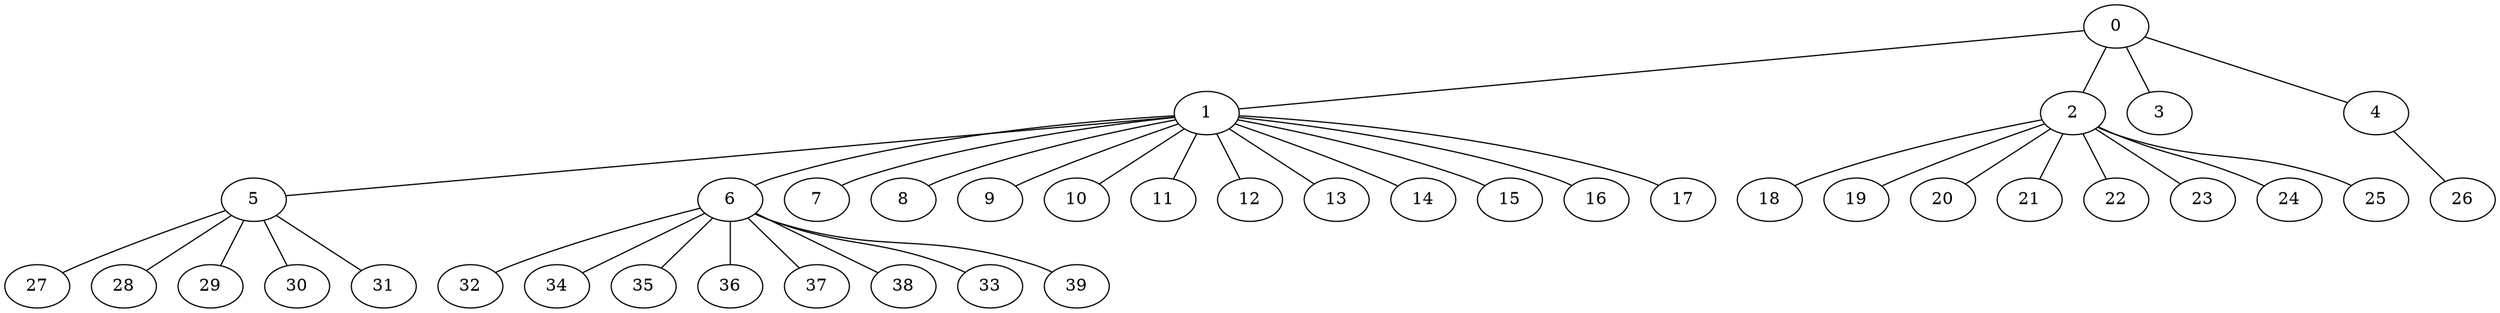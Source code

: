 
graph graphname {
    0 -- 1
0 -- 2
0 -- 3
0 -- 4
1 -- 5
1 -- 6
1 -- 7
1 -- 8
1 -- 9
1 -- 10
1 -- 11
1 -- 12
1 -- 13
1 -- 14
1 -- 15
1 -- 16
1 -- 17
2 -- 18
2 -- 19
2 -- 20
2 -- 21
2 -- 22
2 -- 23
2 -- 24
2 -- 25
4 -- 26
5 -- 27
5 -- 28
5 -- 29
5 -- 30
5 -- 31
6 -- 32
6 -- 34
6 -- 35
6 -- 36
6 -- 37
6 -- 38
6 -- 33
6 -- 39

}
